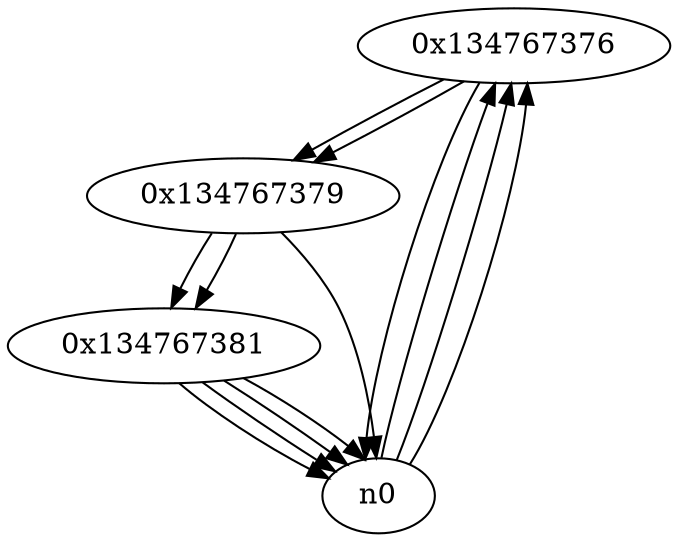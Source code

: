 digraph G{
/* nodes */
  n1 [label="0x134767376"]
  n2 [label="0x134767379"]
  n3 [label="0x134767381"]
/* edges */
n1 -> n2;
n1 -> n0;
n0 -> n1;
n0 -> n1;
n0 -> n1;
n2 -> n3;
n2 -> n0;
n1 -> n2;
n3 -> n0;
n3 -> n0;
n3 -> n0;
n3 -> n0;
n2 -> n3;
}
